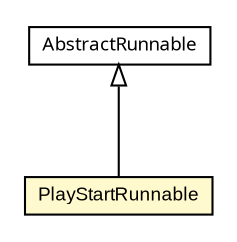 #!/usr/local/bin/dot
#
# Class diagram 
# Generated by UmlGraph version 4.6 (http://www.spinellis.gr/sw/umlgraph)
#

digraph G {
	edge [fontname="arial",fontsize=10,labelfontname="arial",labelfontsize=10];
	node [fontname="arial",fontsize=10,shape=plaintext];
	// com.google.code.play.surefire.junit4.PlayStartRunnable
	c55 [label=<<table border="0" cellborder="1" cellspacing="0" cellpadding="2" port="p" bgcolor="lemonChiffon" href="./PlayStartRunnable.html">
		<tr><td><table border="0" cellspacing="0" cellpadding="1">
			<tr><td> PlayStartRunnable </td></tr>
		</table></td></tr>
		</table>>, fontname="arial", fontcolor="black", fontsize=9.0];
	// com.google.code.play.surefire.junit4.AbstractRunnable
	c58 [label=<<table border="0" cellborder="1" cellspacing="0" cellpadding="2" port="p" href="./AbstractRunnable.html">
		<tr><td><table border="0" cellspacing="0" cellpadding="1">
			<tr><td><font face="ariali"> AbstractRunnable </font></td></tr>
		</table></td></tr>
		</table>>, fontname="arial", fontcolor="black", fontsize=9.0];
	//com.google.code.play.surefire.junit4.PlayStartRunnable extends com.google.code.play.surefire.junit4.AbstractRunnable
	c58:p -> c55:p [dir=back,arrowtail=empty];
}

